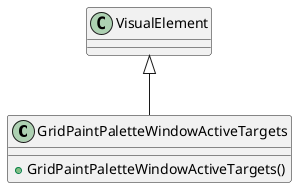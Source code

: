 @startuml
class GridPaintPaletteWindowActiveTargets {
    + GridPaintPaletteWindowActiveTargets()
}
VisualElement <|-- GridPaintPaletteWindowActiveTargets
@enduml
